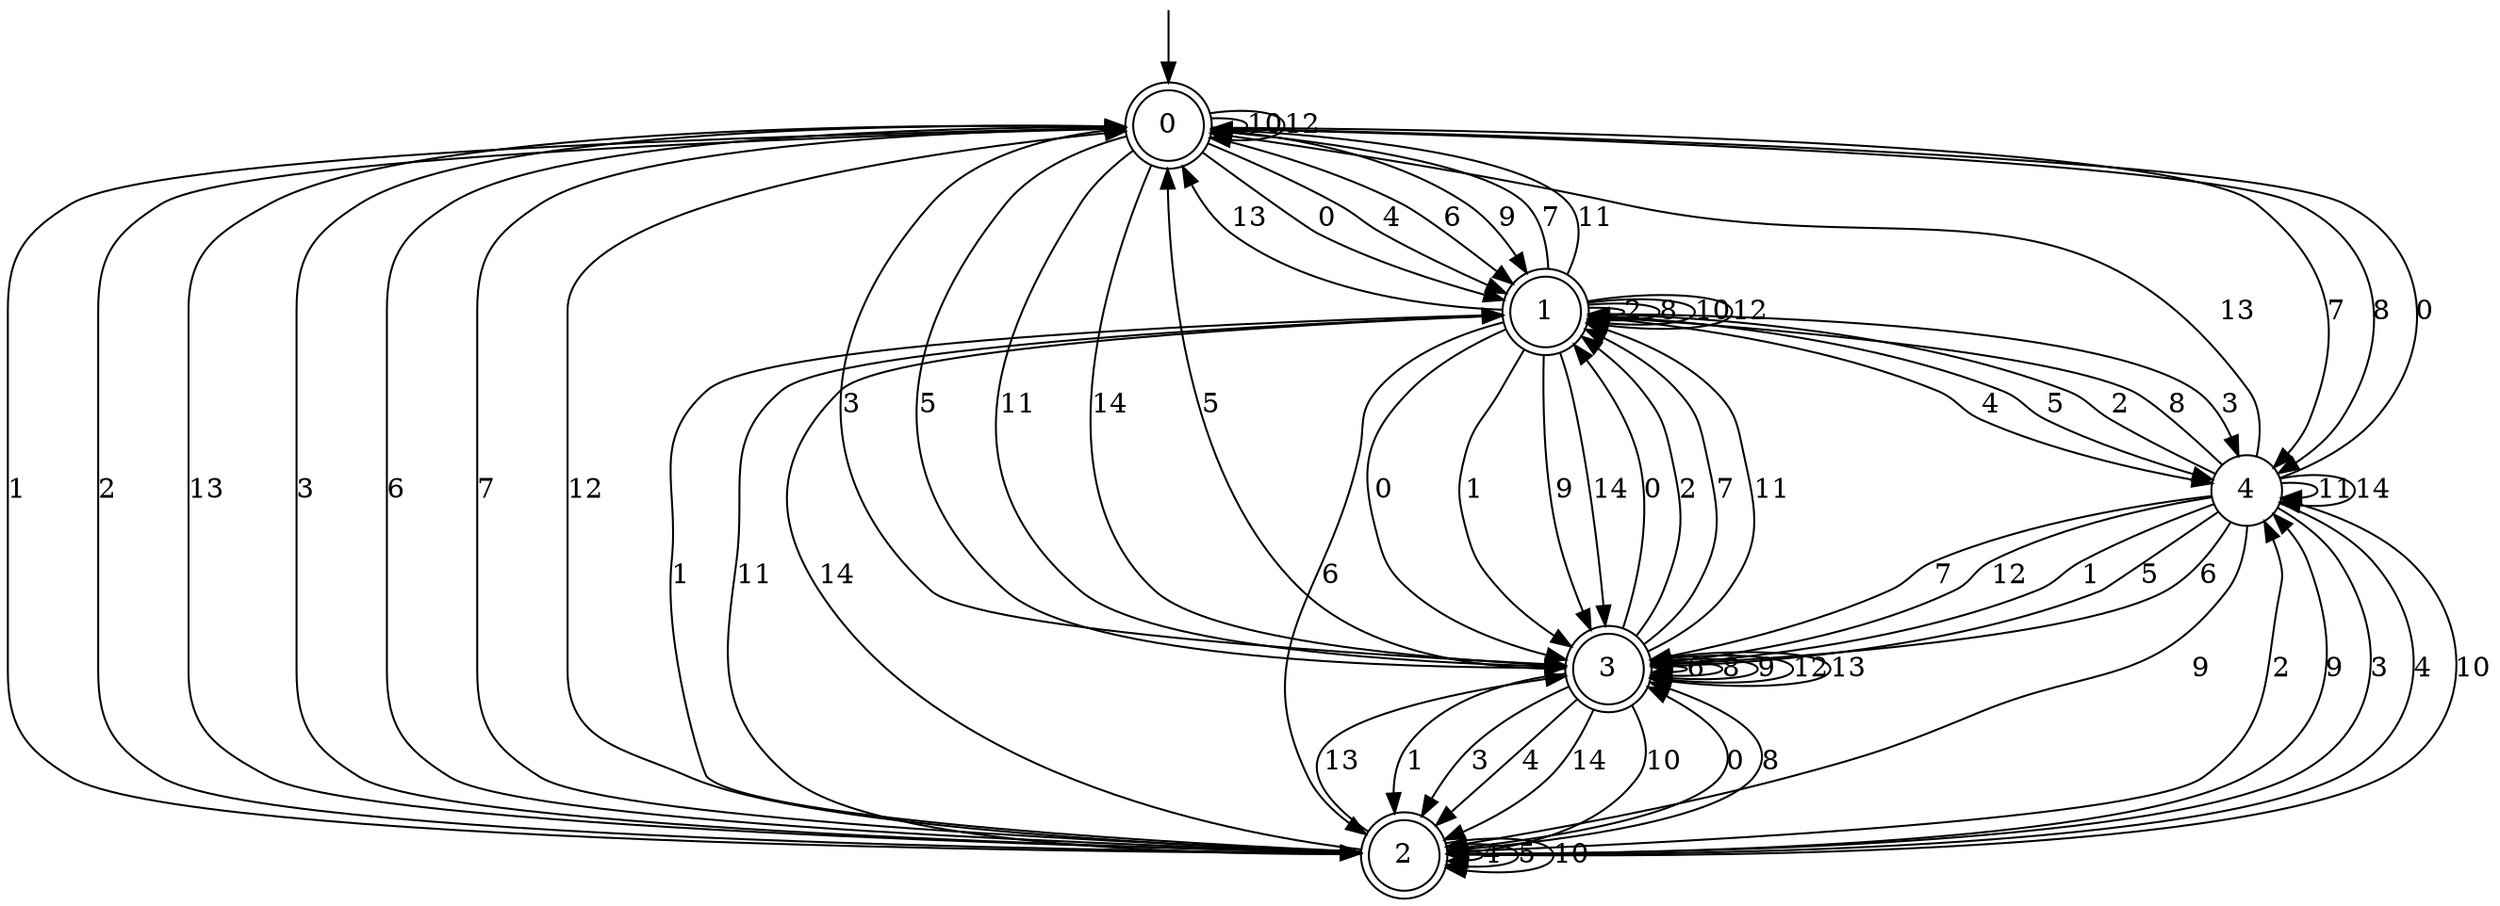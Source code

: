 digraph g {

	s0 [shape="doublecircle" label="0"];
	s1 [shape="doublecircle" label="1"];
	s2 [shape="doublecircle" label="2"];
	s3 [shape="doublecircle" label="3"];
	s4 [shape="circle" label="4"];
	s0 -> s1 [label="0"];
	s0 -> s2 [label="1"];
	s0 -> s2 [label="2"];
	s0 -> s3 [label="3"];
	s0 -> s1 [label="4"];
	s0 -> s3 [label="5"];
	s0 -> s1 [label="6"];
	s0 -> s4 [label="7"];
	s0 -> s4 [label="8"];
	s0 -> s1 [label="9"];
	s0 -> s0 [label="10"];
	s0 -> s3 [label="11"];
	s0 -> s0 [label="12"];
	s0 -> s2 [label="13"];
	s0 -> s3 [label="14"];
	s1 -> s3 [label="0"];
	s1 -> s3 [label="1"];
	s1 -> s1 [label="2"];
	s1 -> s4 [label="3"];
	s1 -> s4 [label="4"];
	s1 -> s4 [label="5"];
	s1 -> s2 [label="6"];
	s1 -> s0 [label="7"];
	s1 -> s1 [label="8"];
	s1 -> s3 [label="9"];
	s1 -> s1 [label="10"];
	s1 -> s0 [label="11"];
	s1 -> s1 [label="12"];
	s1 -> s0 [label="13"];
	s1 -> s3 [label="14"];
	s2 -> s3 [label="0"];
	s2 -> s1 [label="1"];
	s2 -> s4 [label="2"];
	s2 -> s0 [label="3"];
	s2 -> s2 [label="4"];
	s2 -> s2 [label="5"];
	s2 -> s0 [label="6"];
	s2 -> s0 [label="7"];
	s2 -> s3 [label="8"];
	s2 -> s4 [label="9"];
	s2 -> s2 [label="10"];
	s2 -> s1 [label="11"];
	s2 -> s0 [label="12"];
	s2 -> s3 [label="13"];
	s2 -> s1 [label="14"];
	s3 -> s1 [label="0"];
	s3 -> s2 [label="1"];
	s3 -> s1 [label="2"];
	s3 -> s2 [label="3"];
	s3 -> s2 [label="4"];
	s3 -> s0 [label="5"];
	s3 -> s3 [label="6"];
	s3 -> s1 [label="7"];
	s3 -> s3 [label="8"];
	s3 -> s3 [label="9"];
	s3 -> s2 [label="10"];
	s3 -> s1 [label="11"];
	s3 -> s3 [label="12"];
	s3 -> s3 [label="13"];
	s3 -> s2 [label="14"];
	s4 -> s0 [label="0"];
	s4 -> s3 [label="1"];
	s4 -> s1 [label="2"];
	s4 -> s2 [label="3"];
	s4 -> s2 [label="4"];
	s4 -> s3 [label="5"];
	s4 -> s3 [label="6"];
	s4 -> s3 [label="7"];
	s4 -> s1 [label="8"];
	s4 -> s2 [label="9"];
	s4 -> s2 [label="10"];
	s4 -> s4 [label="11"];
	s4 -> s3 [label="12"];
	s4 -> s0 [label="13"];
	s4 -> s4 [label="14"];

__start0 [label="" shape="none" width="0" height="0"];
__start0 -> s0;

}
